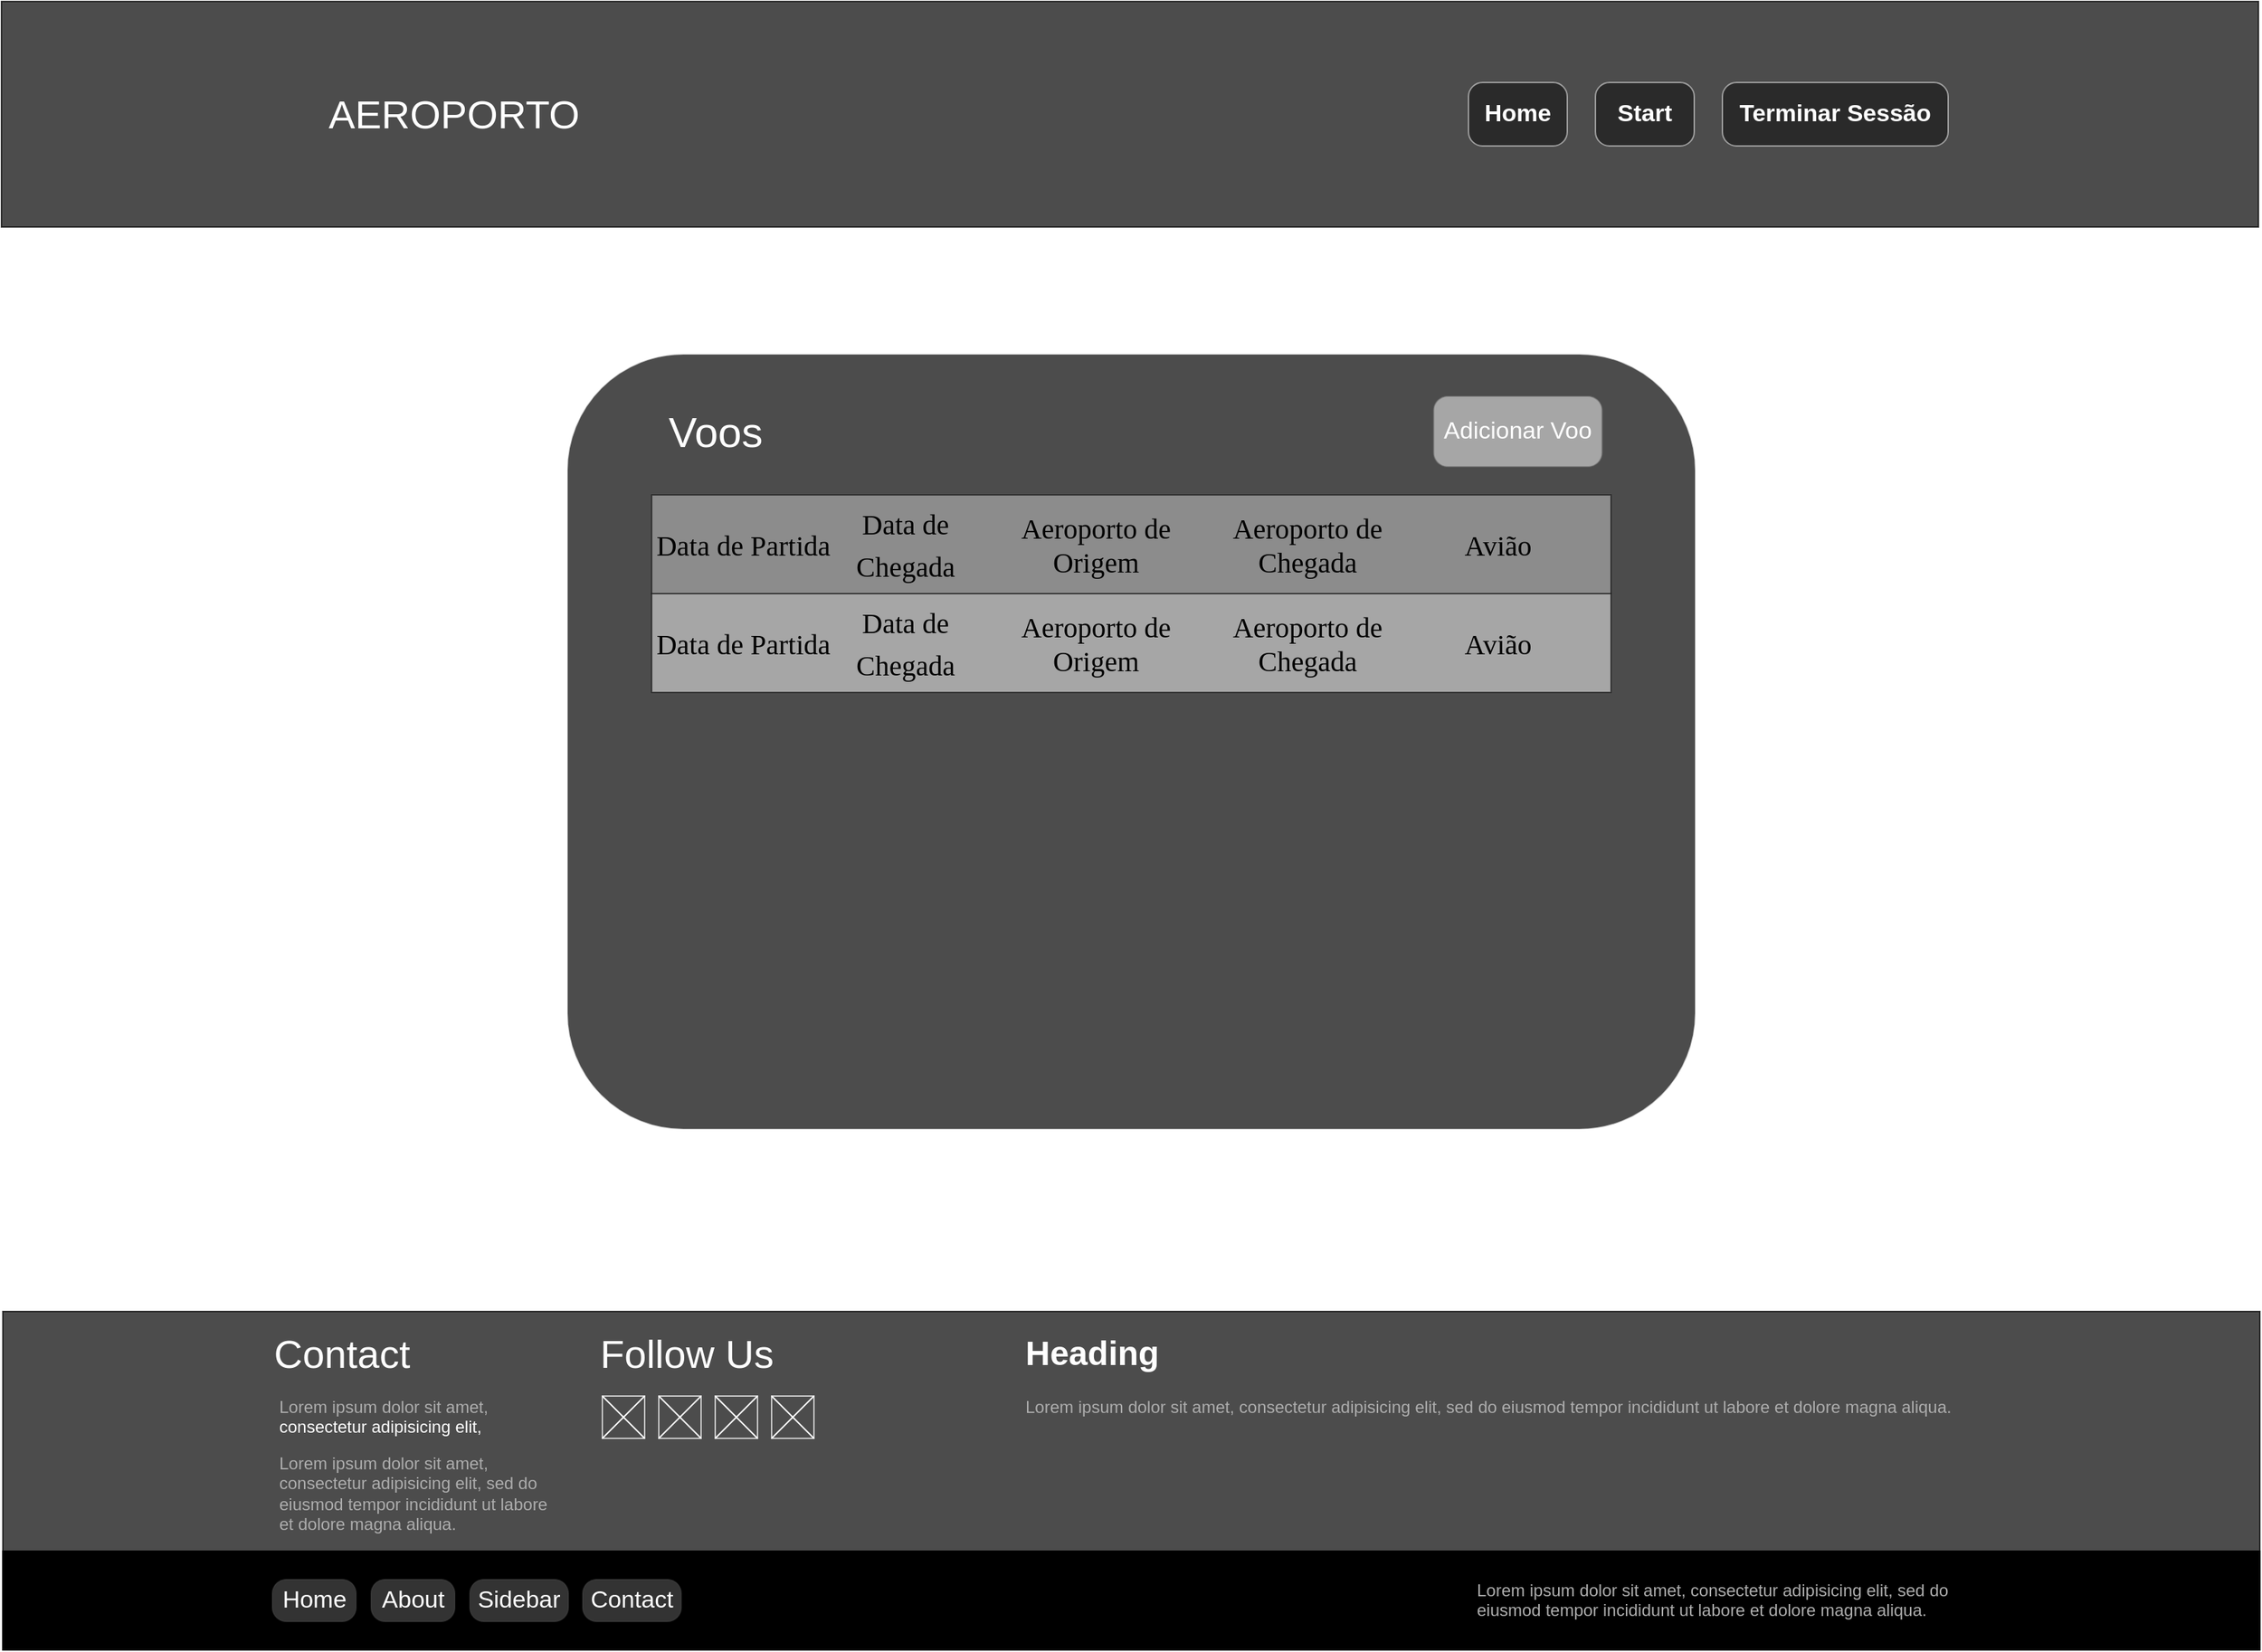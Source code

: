 <mxfile version="14.6.13" type="device"><diagram name="Page-1" id="f1b7ffb7-ca1e-a977-7cf5-a751b3c06c05"><mxGraphModel dx="2031" dy="1134" grid="1" gridSize="10" guides="1" tooltips="1" connect="1" arrows="1" fold="1" page="1" pageScale="1" pageWidth="826" pageHeight="1169" background="#ffffff" math="0" shadow="0"><root><mxCell id="0"/><mxCell id="1" parent="0"/><mxCell id="29ZNZ1E5Owo7K2LLxeDs-61" value="" style="rounded=1;whiteSpace=wrap;html=1;strokeColor=#FFFFFF;gradientColor=none;fillColor=#000000;opacity=70;" vertex="1" parent="1"><mxGeometry x="430" y="250" width="800" height="550" as="geometry"/></mxCell><mxCell id="29ZNZ1E5Owo7K2LLxeDs-62" value="&lt;div&gt;&lt;span style=&quot;font-size: 30px ; color: rgb(255 , 255 , 255)&quot;&gt;Voos&lt;/span&gt;&lt;/div&gt;" style="text;html=1;strokeColor=none;fillColor=none;align=left;verticalAlign=middle;whiteSpace=wrap;rounded=0;opacity=50;" vertex="1" parent="1"><mxGeometry x="500" y="295" width="210.5" height="20" as="geometry"/></mxCell><mxCell id="29ZNZ1E5Owo7K2LLxeDs-63" value="&lt;span style=&quot;font-weight: 400&quot;&gt;Adicionar Voo&lt;/span&gt;" style="strokeWidth=1;shadow=0;dashed=0;align=center;html=1;shape=mxgraph.mockup.buttons.button;strokeColor=#666666;fontColor=#ffffff;mainText=;buttonStyle=round;fontSize=17;fontStyle=1;whiteSpace=wrap;opacity=50;fillColor=#FFFFFF;" vertex="1" parent="1"><mxGeometry x="1044.25" y="280" width="119.5" height="50" as="geometry"/></mxCell><mxCell id="29ZNZ1E5Owo7K2LLxeDs-133" value="" style="rounded=0;whiteSpace=wrap;html=1;fillColor=#000000;opacity=70;" vertex="1" parent="1"><mxGeometry x="29" width="1600" height="160" as="geometry"/></mxCell><mxCell id="29ZNZ1E5Owo7K2LLxeDs-134" value="&lt;font color=&quot;#ffffff&quot; style=&quot;font-size: 28px&quot;&gt;AEROPORTO&lt;/font&gt;" style="text;html=1;align=center;verticalAlign=middle;whiteSpace=wrap;rounded=0;" vertex="1" parent="1"><mxGeometry x="220" y="70" width="260" height="20" as="geometry"/></mxCell><mxCell id="29ZNZ1E5Owo7K2LLxeDs-135" value="Home" style="strokeWidth=1;shadow=0;dashed=0;align=center;html=1;shape=mxgraph.mockup.buttons.button;fontColor=#ffffff;mainText=;buttonStyle=round;fontSize=17;fontStyle=1;whiteSpace=wrap;fillColor=#080808;strokeColor=#FFFFFF;opacity=50;" vertex="1" parent="1"><mxGeometry x="1069" y="57.5" width="70" height="45" as="geometry"/></mxCell><mxCell id="29ZNZ1E5Owo7K2LLxeDs-136" value="Start" style="strokeWidth=1;shadow=0;dashed=0;align=center;html=1;shape=mxgraph.mockup.buttons.button;fontColor=#ffffff;mainText=;buttonStyle=round;fontSize=17;fontStyle=1;whiteSpace=wrap;fillColor=#080808;strokeColor=#FFFFFF;opacity=50;" vertex="1" parent="1"><mxGeometry x="1159" y="57.5" width="70" height="45" as="geometry"/></mxCell><mxCell id="29ZNZ1E5Owo7K2LLxeDs-137" value="Terminar Sessão" style="strokeWidth=1;shadow=0;dashed=0;align=center;html=1;shape=mxgraph.mockup.buttons.button;fontColor=#ffffff;mainText=;buttonStyle=round;fontSize=17;fontStyle=1;whiteSpace=wrap;fillColor=#080808;strokeColor=#FFFFFF;opacity=50;" vertex="1" parent="1"><mxGeometry x="1249" y="57.5" width="160" height="45" as="geometry"/></mxCell><mxCell id="29ZNZ1E5Owo7K2LLxeDs-139" value="" style="rounded=0;whiteSpace=wrap;html=1;fillColor=#000000;opacity=70;" vertex="1" parent="1"><mxGeometry x="30" y="929" width="1600" height="170" as="geometry"/></mxCell><mxCell id="29ZNZ1E5Owo7K2LLxeDs-140" value="&lt;font color=&quot;#ffffff&quot;&gt;&lt;span style=&quot;font-size: 28px&quot;&gt;Contact&lt;/span&gt;&lt;/font&gt;" style="text;html=1;align=center;verticalAlign=middle;whiteSpace=wrap;rounded=0;" vertex="1" parent="1"><mxGeometry x="221" y="949" width="99" height="20" as="geometry"/></mxCell><mxCell id="29ZNZ1E5Owo7K2LLxeDs-141" value="" style="rounded=0;whiteSpace=wrap;html=1;fillColor=#000000;" vertex="1" parent="1"><mxGeometry x="30" y="1099" width="1600" height="70" as="geometry"/></mxCell><mxCell id="29ZNZ1E5Owo7K2LLxeDs-142" value="&lt;font color=&quot;#ffffff&quot;&gt;&lt;span style=&quot;font-size: 28px&quot;&gt;Follow Us&lt;/span&gt;&lt;/font&gt;" style="text;html=1;align=center;verticalAlign=middle;whiteSpace=wrap;rounded=0;" vertex="1" parent="1"><mxGeometry x="450" y="949" width="130" height="20" as="geometry"/></mxCell><mxCell id="29ZNZ1E5Owo7K2LLxeDs-143" value="&lt;h1&gt;&lt;font color=&quot;#ffffff&quot;&gt;Heading&lt;/font&gt;&lt;/h1&gt;&lt;p&gt;&lt;font color=&quot;#adadad&quot;&gt;Lorem ipsum dolor sit amet, consectetur adipisicing elit, sed do eiusmod tempor incididunt ut labore et dolore magna aliqua.&lt;/font&gt;&lt;/p&gt;" style="text;html=1;strokeColor=none;fillColor=none;spacing=5;spacingTop=-20;whiteSpace=wrap;overflow=hidden;rounded=0;" vertex="1" parent="1"><mxGeometry x="750" y="939" width="850" height="80" as="geometry"/></mxCell><mxCell id="29ZNZ1E5Owo7K2LLxeDs-144" value="&lt;h1&gt;&lt;font color=&quot;#adadad&quot;&gt;&lt;br&gt;&lt;/font&gt;&lt;/h1&gt;&lt;p&gt;&lt;font color=&quot;#adadad&quot;&gt;Lorem ipsum dolor sit amet, consectetur adipisicing elit, sed do eiusmod tempor incididunt ut labore et dolore magna aliqua.&lt;/font&gt;&lt;/p&gt;" style="text;html=1;strokeColor=none;fillColor=none;spacing=5;spacingTop=-20;whiteSpace=wrap;overflow=hidden;rounded=0;" vertex="1" parent="1"><mxGeometry x="221" y="979" width="200" height="110" as="geometry"/></mxCell><mxCell id="29ZNZ1E5Owo7K2LLxeDs-145" value="&lt;h1&gt;&lt;font color=&quot;#adadad&quot;&gt;&lt;br&gt;&lt;/font&gt;&lt;/h1&gt;&lt;p&gt;&lt;font color=&quot;#adadad&quot;&gt;Lorem ipsum dolor sit amet,&lt;/font&gt;&lt;font color=&quot;#ffffff&quot;&gt; consectetur adipisicing elit,&amp;nbsp;&lt;/font&gt;&lt;/p&gt;" style="text;html=1;strokeColor=none;fillColor=none;spacing=5;spacingTop=-20;whiteSpace=wrap;overflow=hidden;rounded=0;" vertex="1" parent="1"><mxGeometry x="221" y="939" width="190" height="100" as="geometry"/></mxCell><mxCell id="29ZNZ1E5Owo7K2LLxeDs-146" value="" style="whiteSpace=wrap;html=1;aspect=fixed;opacity=70;fillColor=none;strokeColor=#FFFFFF;" vertex="1" parent="1"><mxGeometry x="455" y="989" width="30" height="30" as="geometry"/></mxCell><mxCell id="29ZNZ1E5Owo7K2LLxeDs-147" style="rounded=0;orthogonalLoop=1;jettySize=auto;html=1;exitX=1;exitY=1;exitDx=0;exitDy=0;entryX=0;entryY=0;entryDx=0;entryDy=0;endArrow=none;endFill=0;strokeColor=#FFFFFF;" edge="1" parent="1" source="29ZNZ1E5Owo7K2LLxeDs-146" target="29ZNZ1E5Owo7K2LLxeDs-146"><mxGeometry relative="1" as="geometry"/></mxCell><mxCell id="29ZNZ1E5Owo7K2LLxeDs-148" style="edgeStyle=none;rounded=0;orthogonalLoop=1;jettySize=auto;html=1;exitX=0;exitY=1;exitDx=0;exitDy=0;entryX=1;entryY=0;entryDx=0;entryDy=0;endArrow=none;endFill=0;strokeColor=#FFFFFF;" edge="1" parent="1" source="29ZNZ1E5Owo7K2LLxeDs-146" target="29ZNZ1E5Owo7K2LLxeDs-146"><mxGeometry relative="1" as="geometry"/></mxCell><mxCell id="29ZNZ1E5Owo7K2LLxeDs-149" value="" style="whiteSpace=wrap;html=1;aspect=fixed;opacity=70;fillColor=none;strokeColor=#FFFFFF;" vertex="1" parent="1"><mxGeometry x="495" y="989" width="30" height="30" as="geometry"/></mxCell><mxCell id="29ZNZ1E5Owo7K2LLxeDs-150" value="" style="whiteSpace=wrap;html=1;aspect=fixed;opacity=70;fillColor=none;strokeColor=#FFFFFF;" vertex="1" parent="1"><mxGeometry x="535" y="989" width="30" height="30" as="geometry"/></mxCell><mxCell id="29ZNZ1E5Owo7K2LLxeDs-151" value="" style="whiteSpace=wrap;html=1;aspect=fixed;opacity=70;fillColor=none;strokeColor=#FFFFFF;" vertex="1" parent="1"><mxGeometry x="575" y="989" width="30" height="30" as="geometry"/></mxCell><mxCell id="29ZNZ1E5Owo7K2LLxeDs-152" style="edgeStyle=none;rounded=0;orthogonalLoop=1;jettySize=auto;html=1;exitX=1;exitY=1;exitDx=0;exitDy=0;entryX=0;entryY=0;entryDx=0;entryDy=0;endArrow=none;endFill=0;strokeColor=#FFFFFF;" edge="1" parent="1" source="29ZNZ1E5Owo7K2LLxeDs-149" target="29ZNZ1E5Owo7K2LLxeDs-149"><mxGeometry relative="1" as="geometry"/></mxCell><mxCell id="29ZNZ1E5Owo7K2LLxeDs-153" style="edgeStyle=none;rounded=0;orthogonalLoop=1;jettySize=auto;html=1;exitX=0;exitY=1;exitDx=0;exitDy=0;entryX=1;entryY=0;entryDx=0;entryDy=0;endArrow=none;endFill=0;strokeColor=#FFFFFF;" edge="1" parent="1" source="29ZNZ1E5Owo7K2LLxeDs-149" target="29ZNZ1E5Owo7K2LLxeDs-149"><mxGeometry relative="1" as="geometry"/></mxCell><mxCell id="29ZNZ1E5Owo7K2LLxeDs-154" style="edgeStyle=none;rounded=0;orthogonalLoop=1;jettySize=auto;html=1;exitX=0;exitY=0;exitDx=0;exitDy=0;entryX=1;entryY=1;entryDx=0;entryDy=0;endArrow=none;endFill=0;strokeColor=#FFFFFF;" edge="1" parent="1" source="29ZNZ1E5Owo7K2LLxeDs-150" target="29ZNZ1E5Owo7K2LLxeDs-150"><mxGeometry relative="1" as="geometry"/></mxCell><mxCell id="29ZNZ1E5Owo7K2LLxeDs-155" style="edgeStyle=none;rounded=0;orthogonalLoop=1;jettySize=auto;html=1;exitX=0;exitY=1;exitDx=0;exitDy=0;entryX=1;entryY=0;entryDx=0;entryDy=0;endArrow=none;endFill=0;strokeColor=#FFFFFF;" edge="1" parent="1" source="29ZNZ1E5Owo7K2LLxeDs-150" target="29ZNZ1E5Owo7K2LLxeDs-150"><mxGeometry relative="1" as="geometry"/></mxCell><mxCell id="29ZNZ1E5Owo7K2LLxeDs-156" style="edgeStyle=none;rounded=0;orthogonalLoop=1;jettySize=auto;html=1;exitX=0;exitY=1;exitDx=0;exitDy=0;entryX=1;entryY=0;entryDx=0;entryDy=0;endArrow=none;endFill=0;strokeColor=#FFFFFF;" edge="1" parent="1" source="29ZNZ1E5Owo7K2LLxeDs-151" target="29ZNZ1E5Owo7K2LLxeDs-151"><mxGeometry relative="1" as="geometry"/></mxCell><mxCell id="29ZNZ1E5Owo7K2LLxeDs-157" style="edgeStyle=none;rounded=0;orthogonalLoop=1;jettySize=auto;html=1;exitX=0;exitY=0;exitDx=0;exitDy=0;entryX=1;entryY=1;entryDx=0;entryDy=0;endArrow=none;endFill=0;strokeColor=#FFFFFF;" edge="1" parent="1" source="29ZNZ1E5Owo7K2LLxeDs-151" target="29ZNZ1E5Owo7K2LLxeDs-151"><mxGeometry relative="1" as="geometry"/></mxCell><mxCell id="29ZNZ1E5Owo7K2LLxeDs-158" value="&lt;span style=&quot;font-weight: 400&quot;&gt;Home&lt;/span&gt;" style="strokeWidth=1;shadow=0;dashed=0;align=center;html=1;shape=mxgraph.mockup.buttons.button;strokeColor=#666666;fontColor=#ffffff;mainText=;buttonStyle=round;fontSize=17;fontStyle=1;whiteSpace=wrap;opacity=20;fillColor=#FFFFFF;" vertex="1" parent="1"><mxGeometry x="221" y="1119" width="59.5" height="30" as="geometry"/></mxCell><mxCell id="29ZNZ1E5Owo7K2LLxeDs-159" value="&lt;span style=&quot;font-weight: 400&quot;&gt;About&lt;/span&gt;" style="strokeWidth=1;shadow=0;dashed=0;align=center;html=1;shape=mxgraph.mockup.buttons.button;strokeColor=#666666;fontColor=#ffffff;mainText=;buttonStyle=round;fontSize=17;fontStyle=1;whiteSpace=wrap;opacity=20;fillColor=#FFFFFF;" vertex="1" parent="1"><mxGeometry x="291" y="1119" width="59.5" height="30" as="geometry"/></mxCell><mxCell id="29ZNZ1E5Owo7K2LLxeDs-160" value="&lt;span style=&quot;font-weight: 400&quot;&gt;Sidebar&lt;/span&gt;" style="strokeWidth=1;shadow=0;dashed=0;align=center;html=1;shape=mxgraph.mockup.buttons.button;strokeColor=#666666;fontColor=#ffffff;mainText=;buttonStyle=round;fontSize=17;fontStyle=1;whiteSpace=wrap;opacity=20;fillColor=#FFFFFF;" vertex="1" parent="1"><mxGeometry x="361" y="1119" width="70" height="30" as="geometry"/></mxCell><mxCell id="29ZNZ1E5Owo7K2LLxeDs-161" value="&lt;span style=&quot;font-weight: 400&quot;&gt;Contact&lt;/span&gt;" style="strokeWidth=1;shadow=0;dashed=0;align=center;html=1;shape=mxgraph.mockup.buttons.button;strokeColor=#666666;fontColor=#ffffff;mainText=;buttonStyle=round;fontSize=17;fontStyle=1;whiteSpace=wrap;opacity=20;fillColor=#FFFFFF;" vertex="1" parent="1"><mxGeometry x="441" y="1119" width="70" height="30" as="geometry"/></mxCell><mxCell id="29ZNZ1E5Owo7K2LLxeDs-162" value="&lt;h1&gt;&lt;br&gt;&lt;/h1&gt;&lt;p&gt;&lt;font color=&quot;#adadad&quot;&gt;Lorem ipsum dolor sit amet, consectetur adipisicing elit, sed do eiusmod tempor incididunt ut labore et dolore magna aliqua.&lt;/font&gt;&lt;/p&gt;" style="text;html=1;strokeColor=none;fillColor=none;spacing=5;spacingTop=-20;whiteSpace=wrap;overflow=hidden;rounded=0;opacity=20;" vertex="1" parent="1"><mxGeometry x="1070" y="1069" width="390" height="100" as="geometry"/></mxCell><mxCell id="29ZNZ1E5Owo7K2LLxeDs-176" value="" style="rounded=0;whiteSpace=wrap;html=1;fillColor=#CCCCCC;opacity=50;" vertex="1" parent="1"><mxGeometry x="490" y="350" width="680" height="70" as="geometry"/></mxCell><mxCell id="29ZNZ1E5Owo7K2LLxeDs-177" value="&lt;font size=&quot;1&quot; face=&quot;Verdana&quot;&gt;&lt;span style=&quot;line-height: 150% ; font-size: 20px&quot;&gt;Data de Partida&lt;/span&gt;&lt;/font&gt;" style="text;html=1;strokeColor=none;fillColor=none;align=center;verticalAlign=middle;whiteSpace=wrap;rounded=0;opacity=50;" vertex="1" parent="1"><mxGeometry x="490" y="350" width="130" height="70" as="geometry"/></mxCell><mxCell id="29ZNZ1E5Owo7K2LLxeDs-178" value="&lt;font size=&quot;1&quot; face=&quot;Verdana&quot;&gt;&lt;span style=&quot;line-height: 150% ; font-size: 20px&quot;&gt;Data de Chegada&lt;/span&gt;&lt;/font&gt;" style="text;html=1;strokeColor=none;fillColor=none;align=center;verticalAlign=middle;whiteSpace=wrap;rounded=0;opacity=50;" vertex="1" parent="1"><mxGeometry x="605" y="350" width="130" height="70" as="geometry"/></mxCell><mxCell id="29ZNZ1E5Owo7K2LLxeDs-179" value="&lt;font face=&quot;Verdana&quot;&gt;&lt;span style=&quot;font-size: 20px&quot;&gt;Aeroporto de Origem&lt;/span&gt;&lt;/font&gt;" style="text;html=1;strokeColor=none;fillColor=none;align=center;verticalAlign=middle;whiteSpace=wrap;rounded=0;opacity=50;" vertex="1" parent="1"><mxGeometry x="730" y="350" width="150" height="70" as="geometry"/></mxCell><mxCell id="29ZNZ1E5Owo7K2LLxeDs-180" value="&lt;font face=&quot;Verdana&quot;&gt;&lt;span style=&quot;font-size: 20px&quot;&gt;Aeroporto de Chegada&lt;/span&gt;&lt;/font&gt;" style="text;html=1;strokeColor=none;fillColor=none;align=center;verticalAlign=middle;whiteSpace=wrap;rounded=0;opacity=50;" vertex="1" parent="1"><mxGeometry x="880" y="350" width="150" height="70" as="geometry"/></mxCell><mxCell id="29ZNZ1E5Owo7K2LLxeDs-181" value="&lt;font face=&quot;Verdana&quot;&gt;&lt;span style=&quot;font-size: 20px&quot;&gt;Avião&lt;/span&gt;&lt;/font&gt;" style="text;html=1;strokeColor=none;fillColor=none;align=center;verticalAlign=middle;whiteSpace=wrap;rounded=0;opacity=50;" vertex="1" parent="1"><mxGeometry x="1020" y="350" width="140" height="70" as="geometry"/></mxCell><mxCell id="29ZNZ1E5Owo7K2LLxeDs-188" value="" style="rounded=0;whiteSpace=wrap;html=1;opacity=50;fillColor=#FFFFFF;" vertex="1" parent="1"><mxGeometry x="490" y="420" width="680" height="70" as="geometry"/></mxCell><mxCell id="29ZNZ1E5Owo7K2LLxeDs-189" value="&lt;font size=&quot;1&quot; face=&quot;Verdana&quot;&gt;&lt;span style=&quot;line-height: 150% ; font-size: 20px&quot;&gt;Data de Partida&lt;/span&gt;&lt;/font&gt;" style="text;html=1;strokeColor=none;fillColor=none;align=center;verticalAlign=middle;whiteSpace=wrap;rounded=0;opacity=50;" vertex="1" parent="1"><mxGeometry x="490" y="420" width="130" height="70" as="geometry"/></mxCell><mxCell id="29ZNZ1E5Owo7K2LLxeDs-190" value="&lt;font size=&quot;1&quot; face=&quot;Verdana&quot;&gt;&lt;span style=&quot;line-height: 150% ; font-size: 20px&quot;&gt;Data de Chegada&lt;/span&gt;&lt;/font&gt;" style="text;html=1;strokeColor=none;fillColor=none;align=center;verticalAlign=middle;whiteSpace=wrap;rounded=0;opacity=50;" vertex="1" parent="1"><mxGeometry x="605" y="420" width="130" height="70" as="geometry"/></mxCell><mxCell id="29ZNZ1E5Owo7K2LLxeDs-191" value="&lt;font face=&quot;Verdana&quot;&gt;&lt;span style=&quot;font-size: 20px&quot;&gt;Aeroporto de Origem&lt;/span&gt;&lt;/font&gt;" style="text;html=1;strokeColor=none;fillColor=none;align=center;verticalAlign=middle;whiteSpace=wrap;rounded=0;opacity=50;" vertex="1" parent="1"><mxGeometry x="730" y="420" width="150" height="70" as="geometry"/></mxCell><mxCell id="29ZNZ1E5Owo7K2LLxeDs-192" value="&lt;font face=&quot;Verdana&quot;&gt;&lt;span style=&quot;font-size: 20px&quot;&gt;Aeroporto de Chegada&lt;/span&gt;&lt;/font&gt;" style="text;html=1;strokeColor=none;fillColor=none;align=center;verticalAlign=middle;whiteSpace=wrap;rounded=0;opacity=50;" vertex="1" parent="1"><mxGeometry x="880" y="420" width="150" height="70" as="geometry"/></mxCell><mxCell id="29ZNZ1E5Owo7K2LLxeDs-193" value="&lt;font face=&quot;Verdana&quot;&gt;&lt;span style=&quot;font-size: 20px&quot;&gt;Avião&lt;/span&gt;&lt;/font&gt;" style="text;html=1;strokeColor=none;fillColor=none;align=center;verticalAlign=middle;whiteSpace=wrap;rounded=0;opacity=50;" vertex="1" parent="1"><mxGeometry x="1020" y="420" width="140" height="70" as="geometry"/></mxCell></root></mxGraphModel></diagram></mxfile>